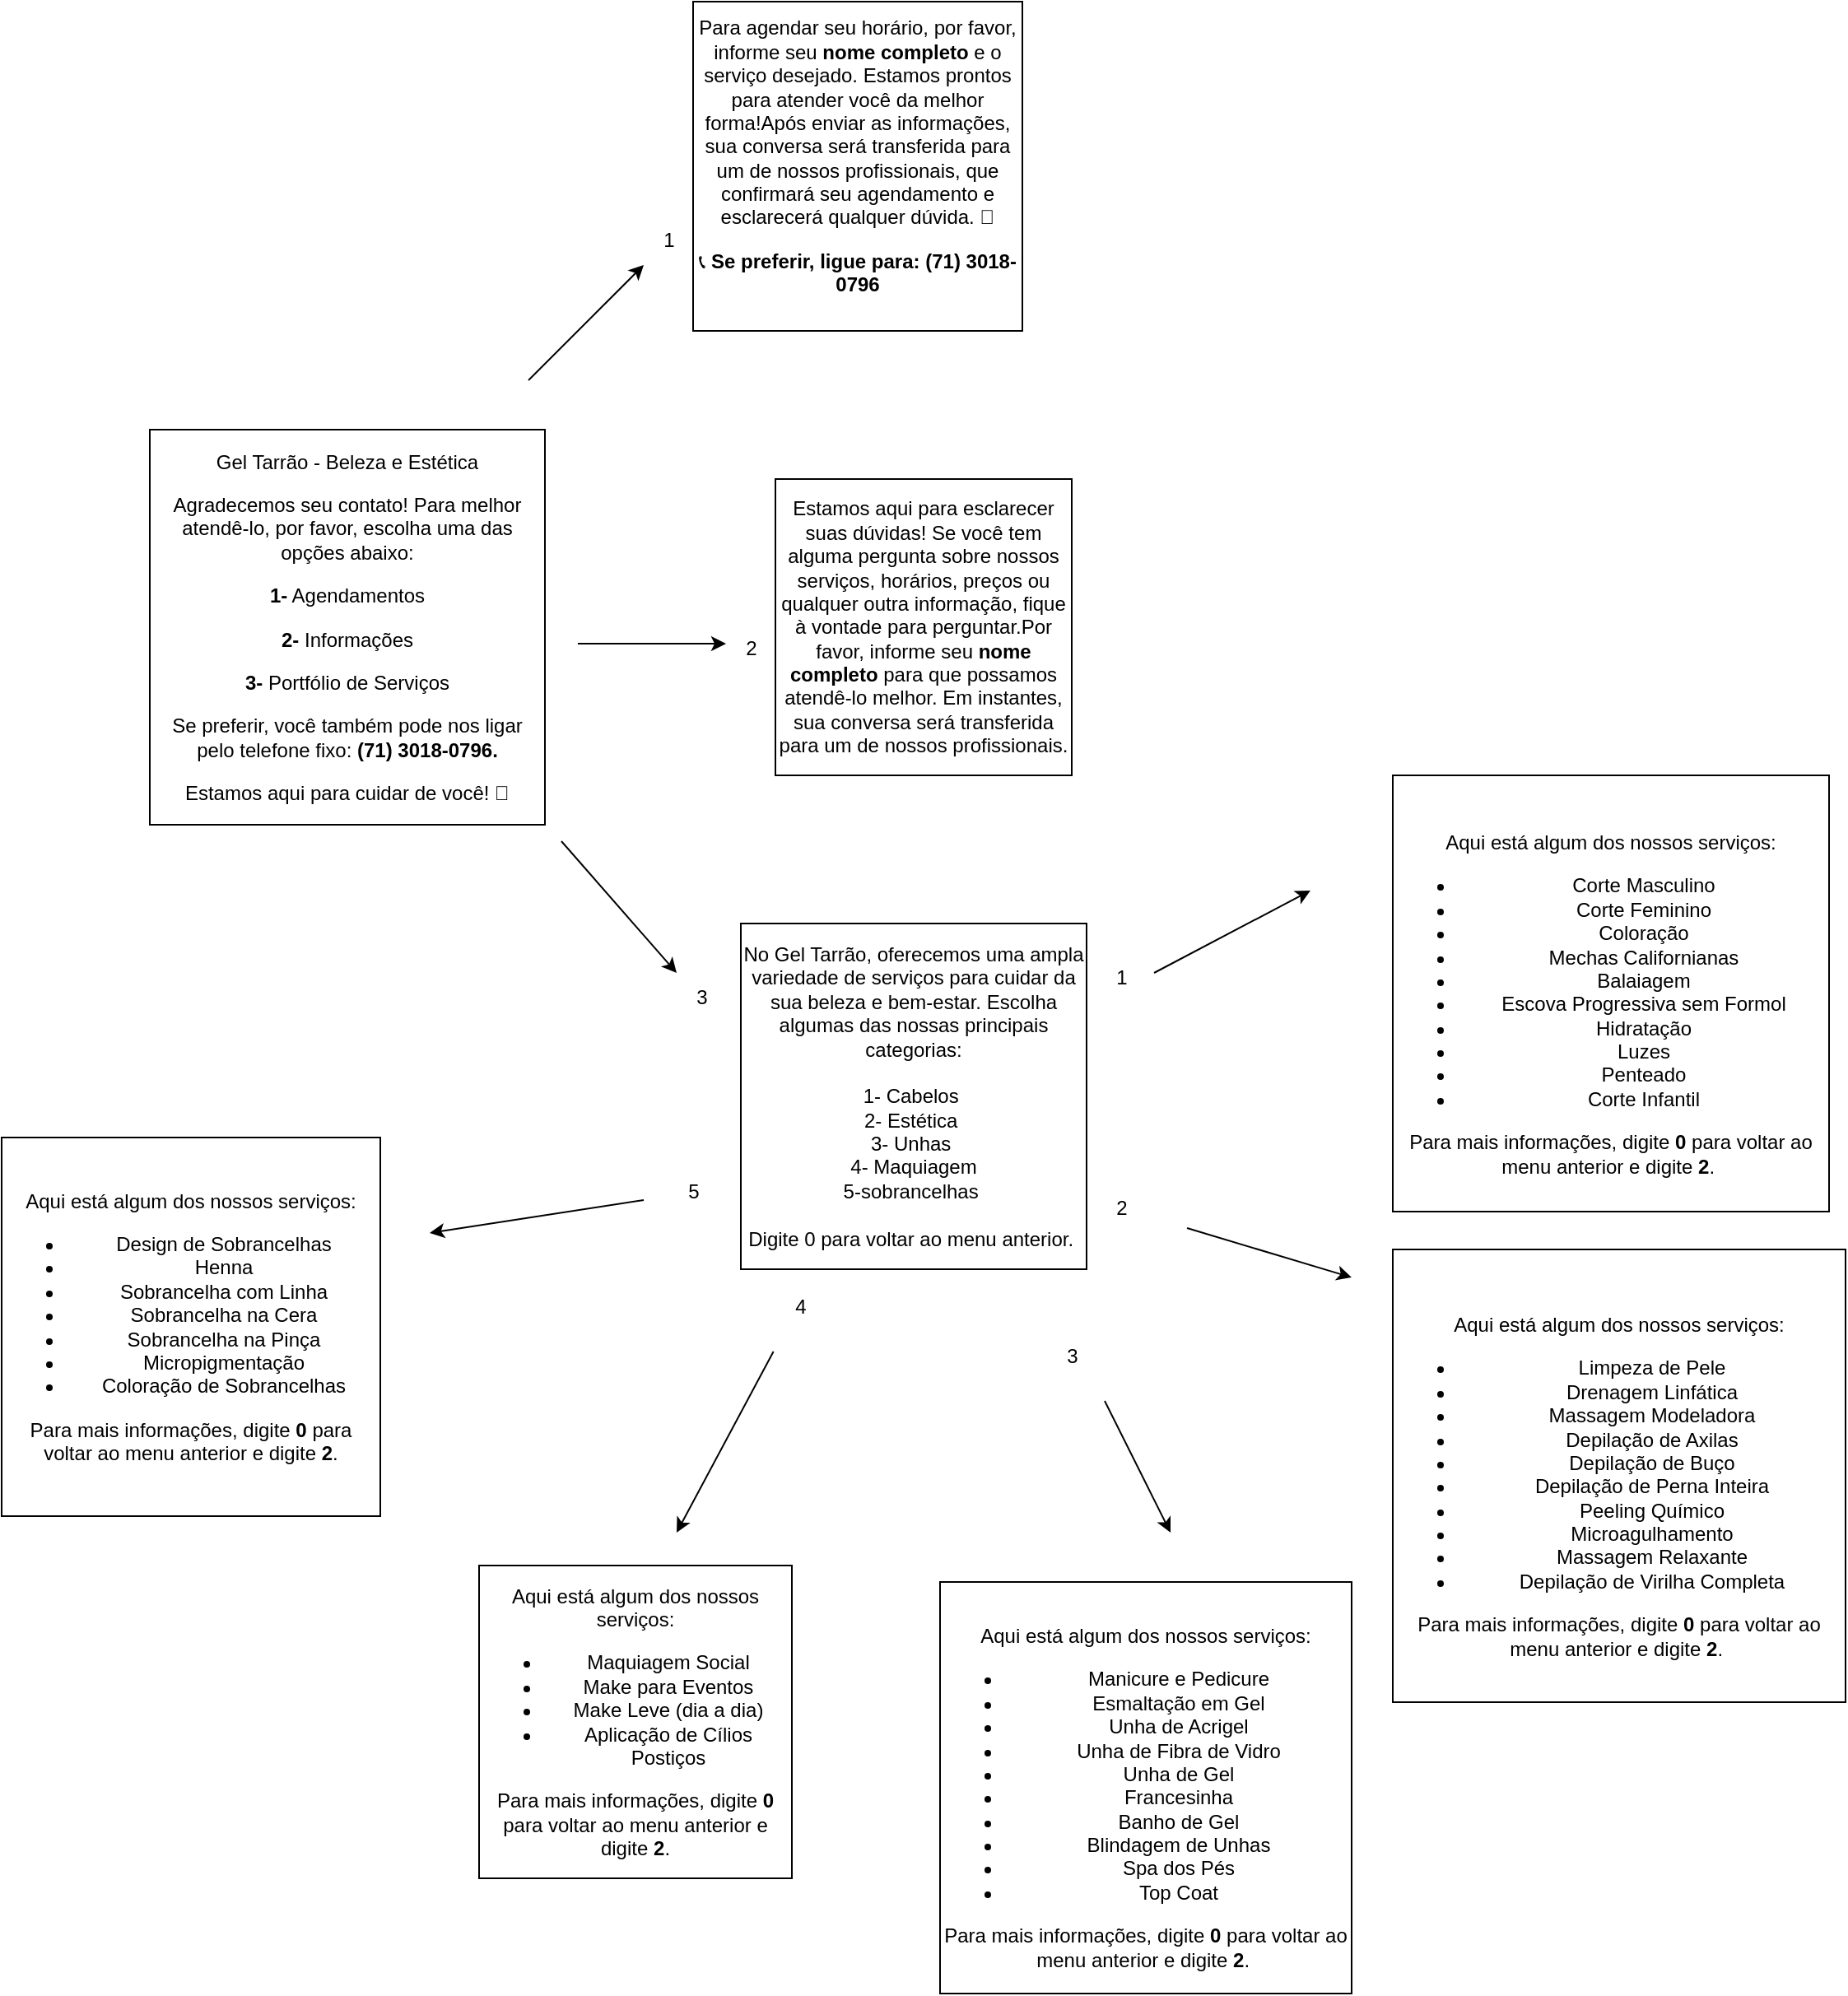 <mxfile version="24.8.2">
  <diagram name="Página-1" id="ZVGciOqxUc8JtrhGnvZI">
    <mxGraphModel grid="1" page="1" gridSize="10" guides="1" tooltips="1" connect="1" arrows="1" fold="1" pageScale="1" pageWidth="827" pageHeight="1169" math="0" shadow="0">
      <root>
        <mxCell id="0" />
        <mxCell id="1" parent="0" />
        <mxCell id="jqCOLGaVETLDZBUXR0sN-1" value="&lt;p data-pm-slice=&quot;1 1 []&quot;&gt;Gel Tarrão - Beleza e Estética&lt;/p&gt;&lt;p&gt;&lt;/p&gt;&lt;p&gt;Agradecemos seu contato! Para melhor atendê-lo, por favor, escolha uma das opções abaixo:&lt;/p&gt;&lt;p&gt;&lt;/p&gt;&lt;p&gt;&lt;b&gt;1-&lt;/b&gt; Agendamentos&lt;/p&gt;&lt;p&gt;&lt;b&gt;2- &lt;/b&gt;Informações&lt;/p&gt;&lt;p&gt;&lt;b&gt;3- &lt;/b&gt;Portfólio de Serviços&lt;/p&gt;&lt;p&gt;&lt;/p&gt;&lt;p&gt;Se preferir, você também pode nos ligar pelo telefone fixo:&lt;b&gt; (71) 3018-0796.&lt;/b&gt;&lt;/p&gt;&lt;p&gt;&lt;/p&gt;&lt;p&gt;Estamos aqui para cuidar de você! 💖&lt;/p&gt;" style="whiteSpace=wrap;html=1;aspect=fixed;" vertex="1" parent="1">
          <mxGeometry x="-40" y="-30" width="240" height="240" as="geometry" />
        </mxCell>
        <mxCell id="jqCOLGaVETLDZBUXR0sN-3" value="" style="endArrow=classic;html=1;rounded=0;" edge="1" parent="1">
          <mxGeometry width="50" height="50" relative="1" as="geometry">
            <mxPoint x="190" y="-60" as="sourcePoint" />
            <mxPoint x="260" y="-130" as="targetPoint" />
            <Array as="points">
              <mxPoint x="230" y="-100" />
            </Array>
          </mxGeometry>
        </mxCell>
        <mxCell id="jqCOLGaVETLDZBUXR0sN-4" value="Para agendar seu horário, por favor, informe seu &lt;strong&gt;nome completo&lt;/strong&gt; e o serviço desejado. Estamos prontos para atender você da melhor forma!&lt;span style=&quot;background-color: initial;&quot;&gt;Após enviar as informações, sua conversa será transferida para um de nossos profissionais, que confirmará seu agendamento e esclarecerá qualquer dúvida. 💖&lt;/span&gt;&lt;p&gt;📞 &lt;strong&gt;Se preferir, ligue para:&lt;/strong&gt; &lt;strong&gt;(71) 3018-0796&lt;/strong&gt;&lt;/p&gt;" style="whiteSpace=wrap;html=1;aspect=fixed;" vertex="1" parent="1">
          <mxGeometry x="290" y="-290" width="200" height="200" as="geometry" />
        </mxCell>
        <mxCell id="jqCOLGaVETLDZBUXR0sN-5" value="1" style="text;html=1;align=center;verticalAlign=middle;resizable=0;points=[];autosize=1;strokeColor=none;fillColor=none;" vertex="1" parent="1">
          <mxGeometry x="260" y="-160" width="30" height="30" as="geometry" />
        </mxCell>
        <mxCell id="jqCOLGaVETLDZBUXR0sN-7" value="" style="endArrow=classic;html=1;rounded=0;" edge="1" parent="1">
          <mxGeometry width="50" height="50" relative="1" as="geometry">
            <mxPoint x="220" y="100" as="sourcePoint" />
            <mxPoint x="310" y="100" as="targetPoint" />
          </mxGeometry>
        </mxCell>
        <mxCell id="jqCOLGaVETLDZBUXR0sN-8" value="2" style="text;html=1;align=center;verticalAlign=middle;resizable=0;points=[];autosize=1;strokeColor=none;fillColor=none;" vertex="1" parent="1">
          <mxGeometry x="310" y="88" width="30" height="30" as="geometry" />
        </mxCell>
        <mxCell id="jqCOLGaVETLDZBUXR0sN-9" value="" style="endArrow=classic;html=1;rounded=0;entryX=0;entryY=0;entryDx=0;entryDy=0;entryPerimeter=0;" edge="1" parent="1" target="jqCOLGaVETLDZBUXR0sN-10">
          <mxGeometry width="50" height="50" relative="1" as="geometry">
            <mxPoint x="210" y="220" as="sourcePoint" />
            <mxPoint x="270" y="280" as="targetPoint" />
          </mxGeometry>
        </mxCell>
        <mxCell id="jqCOLGaVETLDZBUXR0sN-10" value="3" style="text;html=1;align=center;verticalAlign=middle;resizable=0;points=[];autosize=1;strokeColor=none;fillColor=none;" vertex="1" parent="1">
          <mxGeometry x="280" y="300" width="30" height="30" as="geometry" />
        </mxCell>
        <mxCell id="jqCOLGaVETLDZBUXR0sN-11" value="Estamos aqui para esclarecer suas dúvidas! Se você tem alguma pergunta sobre nossos serviços, horários, preços ou qualquer outra informação, fique à vontade para perguntar.Por favor, informe seu &lt;strong&gt;nome completo&lt;/strong&gt; para que possamos atendê-lo melhor. Em instantes, sua conversa será transferida para um de nossos profissionais." style="whiteSpace=wrap;html=1;aspect=fixed;" vertex="1" parent="1">
          <mxGeometry x="340" width="180" height="180" as="geometry" />
        </mxCell>
        <mxCell id="jqCOLGaVETLDZBUXR0sN-12" value="No Gel Tarrão, oferecemos uma ampla variedade de serviços para cuidar da sua beleza e bem-estar. Escolha algumas das nossas principais categorias:&lt;div&gt;&lt;br&gt;&lt;/div&gt;&lt;div&gt;1- Cabelos&amp;nbsp;&lt;/div&gt;&lt;div&gt;2- Estética&amp;nbsp;&lt;/div&gt;&lt;div&gt;3- Unhas&amp;nbsp;&lt;/div&gt;&lt;div&gt;4- Maquiagem&lt;/div&gt;&lt;div&gt;5-sobrancelhas&amp;nbsp;&lt;/div&gt;&lt;div&gt;&lt;br&gt;&lt;/div&gt;&lt;div&gt;Digite 0 para voltar ao menu anterior.&amp;nbsp;&lt;/div&gt;" style="whiteSpace=wrap;html=1;aspect=fixed;" vertex="1" parent="1">
          <mxGeometry x="319" y="270" width="210" height="210" as="geometry" />
        </mxCell>
        <mxCell id="jqCOLGaVETLDZBUXR0sN-14" value="&lt;p&gt;Aqui está algum dos nossos serviços:&lt;/p&gt;&lt;ul&gt;&lt;li&gt;Limpeza de Pele&lt;/li&gt;&lt;li&gt;Drenagem Linfática&lt;/li&gt;&lt;li&gt;Massagem Modeladora&lt;/li&gt;&lt;li&gt;Depilação de Axilas&lt;/li&gt;&lt;li&gt;Depilação de Buço&lt;/li&gt;&lt;li&gt;Depilação de Perna Inteira&lt;/li&gt;&lt;li&gt;Peeling Químico&lt;/li&gt;&lt;li&gt;Microagulhamento&lt;/li&gt;&lt;li&gt;Massagem Relaxante&lt;/li&gt;&lt;li&gt;Depilação de Virilha Completa&lt;/li&gt;&lt;/ul&gt;&lt;div&gt;Para mais informações, digite &lt;b&gt;0&lt;/b&gt; para voltar ao menu anterior e digite &lt;b&gt;2&lt;/b&gt;.&amp;nbsp;&lt;br&gt;&lt;/div&gt;" style="whiteSpace=wrap;html=1;aspect=fixed;" vertex="1" parent="1">
          <mxGeometry x="715" y="468" width="275" height="275" as="geometry" />
        </mxCell>
        <mxCell id="jqCOLGaVETLDZBUXR0sN-15" value="&lt;p&gt;Aqui está algum dos nossos serviços:&lt;/p&gt;&lt;ul&gt;&lt;li&gt;Manicure e Pedicure&lt;/li&gt;&lt;li&gt;Esmaltação em Gel&lt;/li&gt;&lt;li&gt;Unha de Acrigel&lt;/li&gt;&lt;li&gt;Unha de Fibra de Vidro&lt;/li&gt;&lt;li&gt;Unha de Gel&lt;/li&gt;&lt;li&gt;Francesinha&lt;/li&gt;&lt;li&gt;Banho de Gel&lt;/li&gt;&lt;li&gt;Blindagem de Unhas&lt;/li&gt;&lt;li&gt;Spa dos Pés&lt;/li&gt;&lt;li&gt;Top Coat&lt;/li&gt;&lt;/ul&gt;&lt;div&gt;Para mais informações, digite &lt;b&gt;0&lt;/b&gt; para voltar ao menu anterior e digite &lt;b&gt;2&lt;/b&gt;.&amp;nbsp;&lt;br&gt;&lt;/div&gt;" style="whiteSpace=wrap;html=1;aspect=fixed;" vertex="1" parent="1">
          <mxGeometry x="440" y="670" width="250" height="250" as="geometry" />
        </mxCell>
        <mxCell id="jqCOLGaVETLDZBUXR0sN-16" value="&lt;p&gt;Aqui está algum dos nossos serviços:&lt;/p&gt;&lt;ul&gt;&lt;li&gt;Maquiagem Social&lt;/li&gt;&lt;li&gt;Make para Eventos&lt;/li&gt;&lt;li&gt;Make Leve (dia a dia)&lt;/li&gt;&lt;li&gt;Aplicação de Cílios Postiços&lt;/li&gt;&lt;/ul&gt;&lt;p&gt;Para mais informações, digite &lt;strong&gt;0&lt;/strong&gt; para voltar ao menu anterior e digite &lt;strong&gt;2&lt;/strong&gt;.&lt;/p&gt;" style="whiteSpace=wrap;html=1;aspect=fixed;" vertex="1" parent="1">
          <mxGeometry x="160" y="660" width="190" height="190" as="geometry" />
        </mxCell>
        <mxCell id="jqCOLGaVETLDZBUXR0sN-17" value="&lt;p&gt;Aqui está algum dos nossos serviços:&lt;/p&gt;&lt;ul&gt;&lt;li&gt;Design de Sobrancelhas&lt;/li&gt;&lt;li&gt;Henna&lt;/li&gt;&lt;li&gt;Sobrancelha com Linha&lt;/li&gt;&lt;li&gt;Sobrancelha na Cera&lt;/li&gt;&lt;li&gt;Sobrancelha na Pinça&lt;/li&gt;&lt;li&gt;Micropigmentação&lt;/li&gt;&lt;li&gt;Coloração de Sobrancelhas&lt;/li&gt;&lt;/ul&gt;&lt;p&gt;Para mais informações, digite &lt;strong&gt;0&lt;/strong&gt; para voltar ao menu anterior e digite &lt;strong&gt;2&lt;/strong&gt;.&lt;/p&gt;" style="whiteSpace=wrap;html=1;aspect=fixed;" vertex="1" parent="1">
          <mxGeometry x="-130" y="400" width="230" height="230" as="geometry" />
        </mxCell>
        <mxCell id="jqCOLGaVETLDZBUXR0sN-18" value="" style="endArrow=classic;html=1;rounded=0;" edge="1" parent="1">
          <mxGeometry width="50" height="50" relative="1" as="geometry">
            <mxPoint x="570" y="300" as="sourcePoint" />
            <mxPoint x="665" y="250" as="targetPoint" />
          </mxGeometry>
        </mxCell>
        <mxCell id="jqCOLGaVETLDZBUXR0sN-19" value="" style="endArrow=classic;html=1;rounded=0;" edge="1" parent="1">
          <mxGeometry width="50" height="50" relative="1" as="geometry">
            <mxPoint x="338.82" y="530" as="sourcePoint" />
            <mxPoint x="280" y="640" as="targetPoint" />
          </mxGeometry>
        </mxCell>
        <mxCell id="jqCOLGaVETLDZBUXR0sN-20" value="" style="endArrow=classic;html=1;rounded=0;" edge="1" parent="1">
          <mxGeometry width="50" height="50" relative="1" as="geometry">
            <mxPoint x="260" y="438" as="sourcePoint" />
            <mxPoint x="130" y="458" as="targetPoint" />
          </mxGeometry>
        </mxCell>
        <mxCell id="jqCOLGaVETLDZBUXR0sN-21" value="" style="endArrow=classic;html=1;rounded=0;" edge="1" parent="1">
          <mxGeometry width="50" height="50" relative="1" as="geometry">
            <mxPoint x="540" y="560" as="sourcePoint" />
            <mxPoint x="580" y="640" as="targetPoint" />
          </mxGeometry>
        </mxCell>
        <mxCell id="jqCOLGaVETLDZBUXR0sN-22" value="" style="endArrow=classic;html=1;rounded=0;" edge="1" parent="1">
          <mxGeometry width="50" height="50" relative="1" as="geometry">
            <mxPoint x="590" y="455" as="sourcePoint" />
            <mxPoint x="690" y="485" as="targetPoint" />
          </mxGeometry>
        </mxCell>
        <mxCell id="jqCOLGaVETLDZBUXR0sN-24" value="1" style="text;html=1;align=center;verticalAlign=middle;resizable=0;points=[];autosize=1;strokeColor=none;fillColor=none;" vertex="1" parent="1">
          <mxGeometry x="535" y="288" width="30" height="30" as="geometry" />
        </mxCell>
        <mxCell id="jqCOLGaVETLDZBUXR0sN-25" value="2" style="text;html=1;align=center;verticalAlign=middle;resizable=0;points=[];autosize=1;strokeColor=none;fillColor=none;" vertex="1" parent="1">
          <mxGeometry x="535" y="428" width="30" height="30" as="geometry" />
        </mxCell>
        <mxCell id="jqCOLGaVETLDZBUXR0sN-26" value="3" style="text;html=1;align=center;verticalAlign=middle;resizable=0;points=[];autosize=1;strokeColor=none;fillColor=none;" vertex="1" parent="1">
          <mxGeometry x="505" y="518" width="30" height="30" as="geometry" />
        </mxCell>
        <mxCell id="jqCOLGaVETLDZBUXR0sN-27" value="4" style="text;html=1;align=center;verticalAlign=middle;resizable=0;points=[];autosize=1;strokeColor=none;fillColor=none;" vertex="1" parent="1">
          <mxGeometry x="340" y="488" width="30" height="30" as="geometry" />
        </mxCell>
        <mxCell id="jqCOLGaVETLDZBUXR0sN-28" value="5" style="text;html=1;align=center;verticalAlign=middle;resizable=0;points=[];autosize=1;strokeColor=none;fillColor=none;" vertex="1" parent="1">
          <mxGeometry x="275" y="418" width="30" height="30" as="geometry" />
        </mxCell>
        <mxCell id="jqCOLGaVETLDZBUXR0sN-29" value="&lt;p&gt;Aqui está algum dos nossos serviços:&lt;/p&gt;&lt;ul&gt;&lt;li&gt;Corte Masculino&lt;/li&gt;&lt;li&gt;Corte Feminino&lt;/li&gt;&lt;li&gt;Coloração&lt;/li&gt;&lt;li&gt;Mechas Californianas&lt;/li&gt;&lt;li&gt;Balaiagem&lt;/li&gt;&lt;li&gt;Escova Progressiva sem Formol&lt;/li&gt;&lt;li&gt;Hidratação&lt;/li&gt;&lt;li&gt;Luzes&lt;/li&gt;&lt;li&gt;Penteado&lt;/li&gt;&lt;li&gt;Corte Infantil&lt;/li&gt;&lt;/ul&gt;&lt;div&gt;Para mais informações, digite &lt;b&gt;0&lt;/b&gt; para voltar ao menu anterior e digite &lt;b&gt;2&lt;/b&gt;.&amp;nbsp;&lt;/div&gt;" style="whiteSpace=wrap;html=1;aspect=fixed;" vertex="1" parent="1">
          <mxGeometry x="715" y="180" width="265" height="265" as="geometry" />
        </mxCell>
      </root>
    </mxGraphModel>
  </diagram>
</mxfile>
